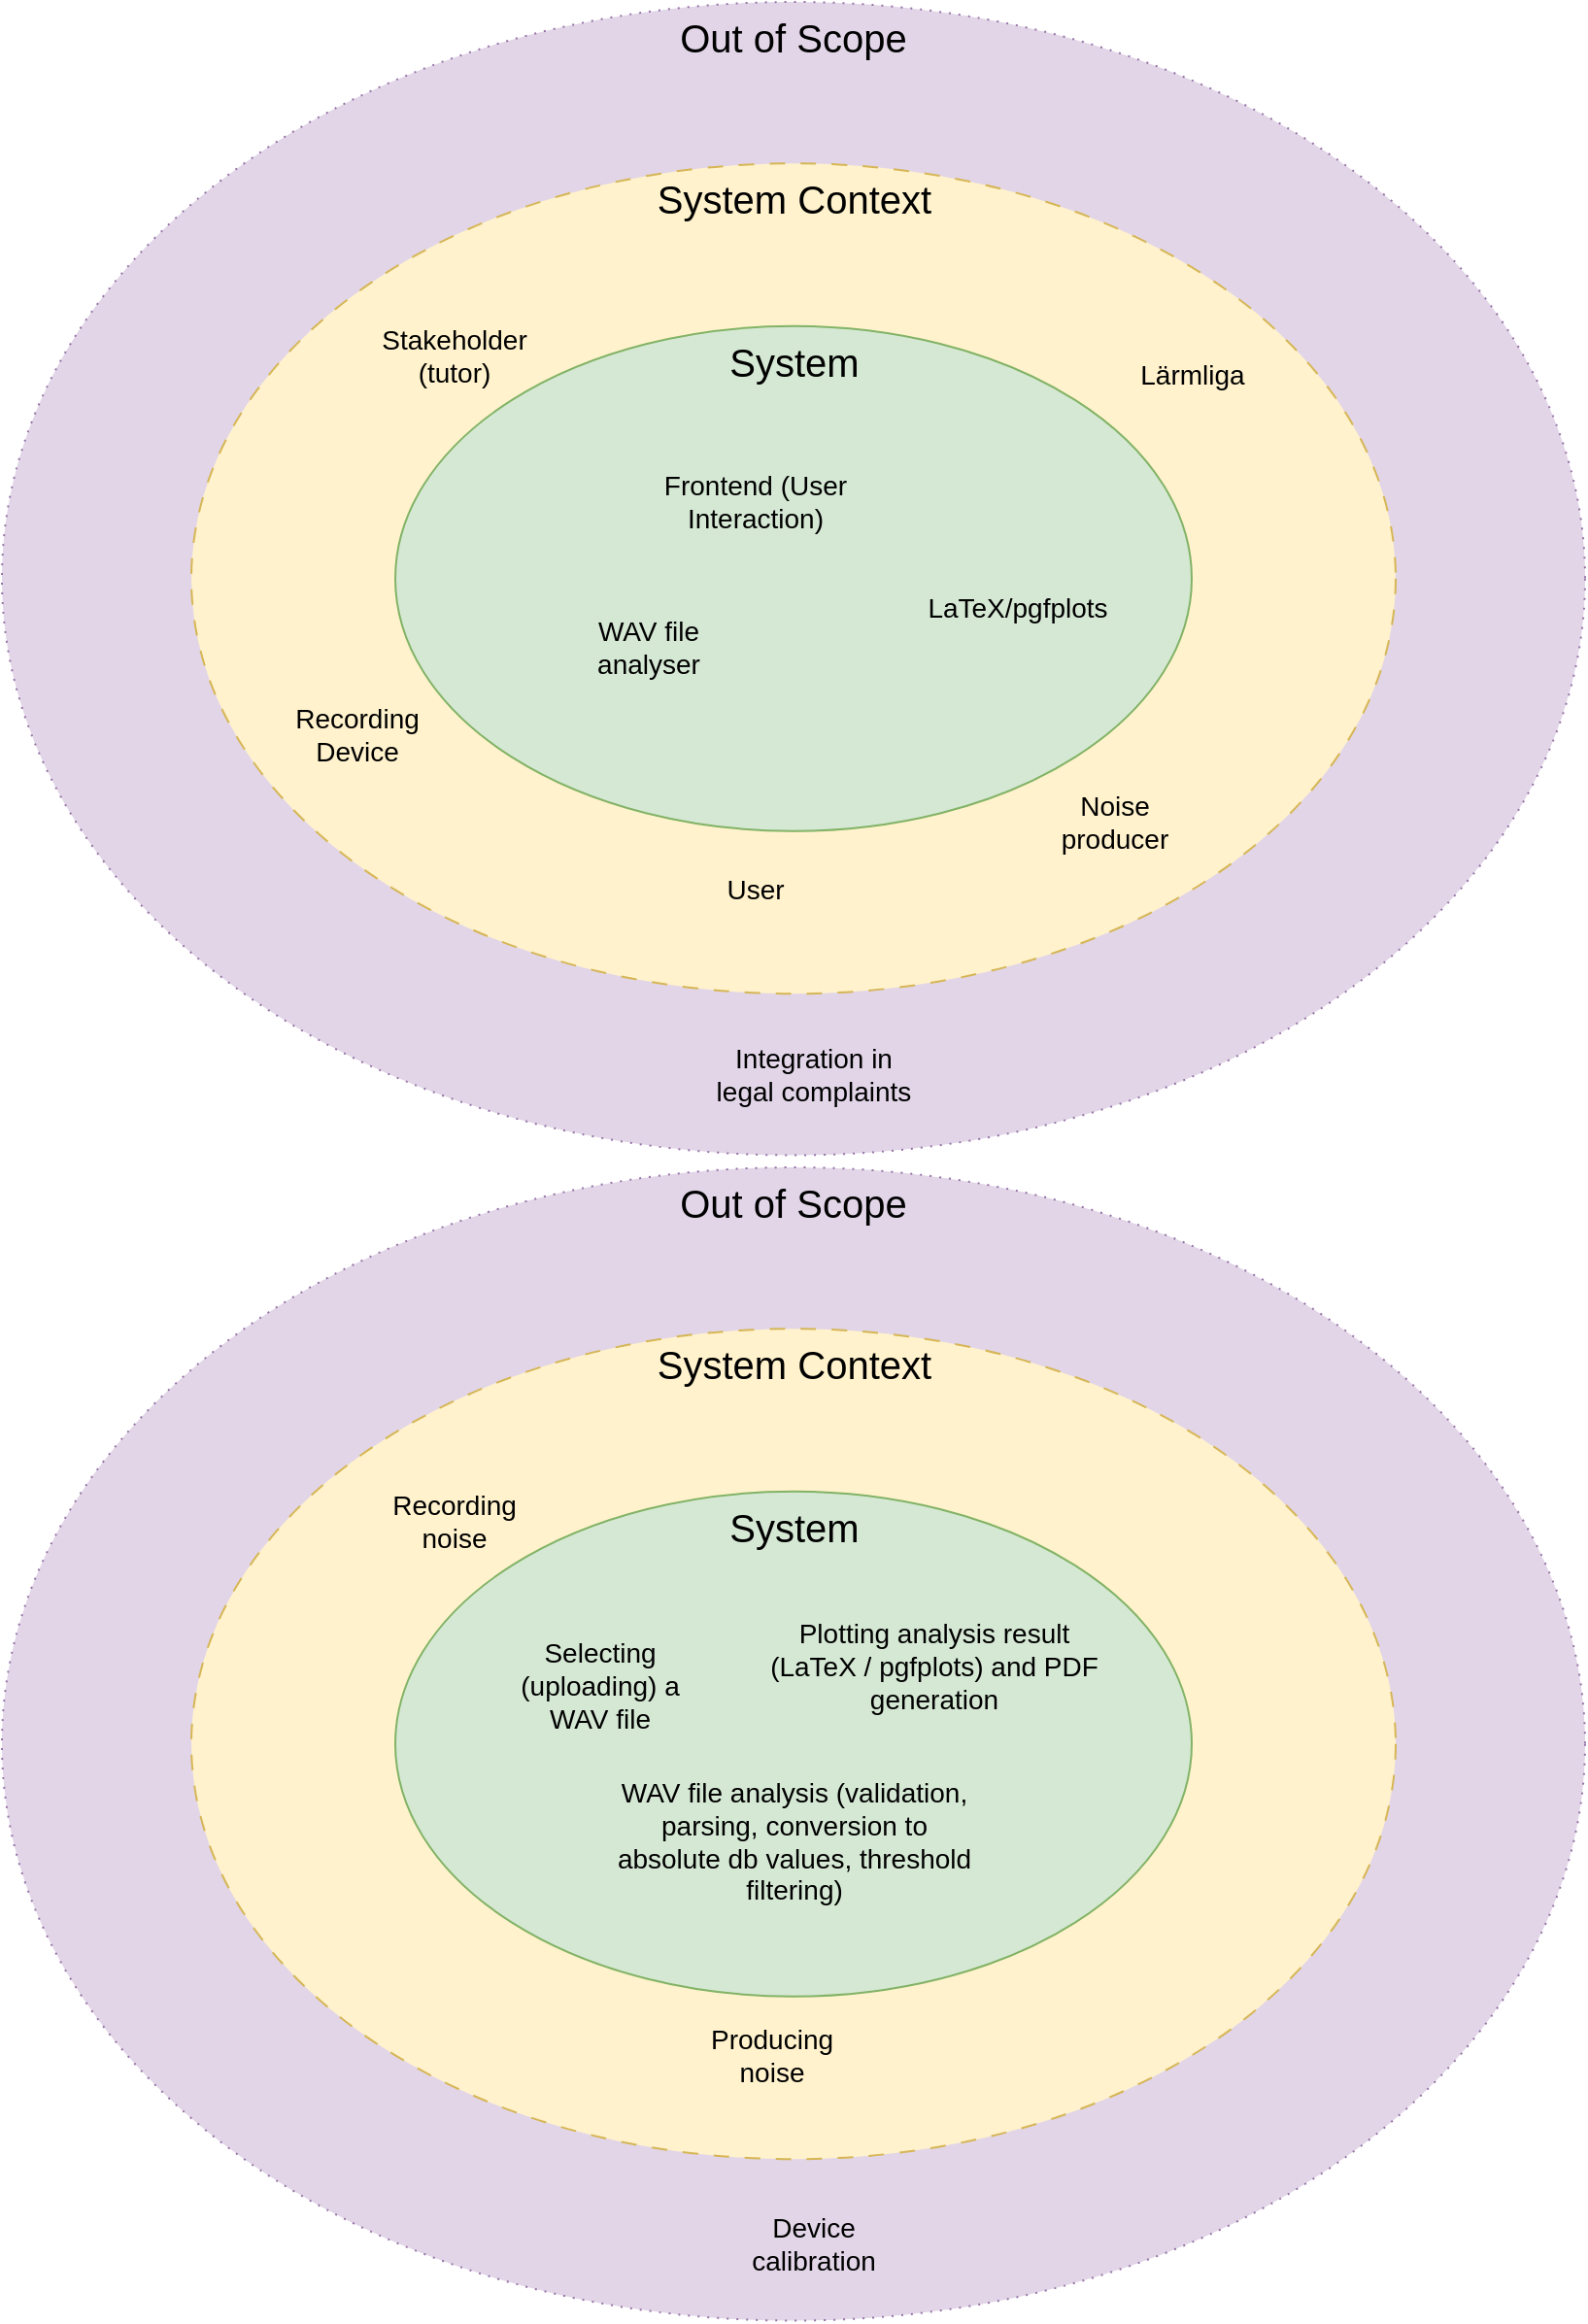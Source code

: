 <mxfile version="24.8.3">
  <diagram name="Page-1" id="AeJiXiW678Va_N95Xo20">
    <mxGraphModel dx="1514" dy="727" grid="1" gridSize="10" guides="1" tooltips="1" connect="1" arrows="1" fold="1" page="1" pageScale="1" pageWidth="827" pageHeight="1169" math="0" shadow="0">
      <root>
        <mxCell id="0" />
        <mxCell id="1" parent="0" />
        <mxCell id="dmXY7w49LvJ7ycQANwbT-3" value="Out of Scope" style="ellipse;whiteSpace=wrap;html=1;verticalAlign=top;fontSize=20;dashed=1;dashPattern=1 4;fillColor=#e1d5e7;strokeColor=#9673a6;" parent="1" vertex="1">
          <mxGeometry x="6" y="-7.105e-15" width="815" height="593.75" as="geometry" />
        </mxCell>
        <mxCell id="dmXY7w49LvJ7ycQANwbT-2" value="System Context" style="ellipse;whiteSpace=wrap;html=1;fontSize=20;verticalAlign=top;dashed=1;dashPattern=8 8;fillColor=#fff2cc;strokeColor=#d6b656;" parent="1" vertex="1">
          <mxGeometry x="103.5" y="83.12" width="620" height="427.5" as="geometry" />
        </mxCell>
        <mxCell id="dmXY7w49LvJ7ycQANwbT-1" value="&lt;font style=&quot;font-size: 20px;&quot;&gt;System&lt;br&gt;&lt;/font&gt;" style="ellipse;whiteSpace=wrap;html=1;verticalAlign=top;fillColor=#d5e8d4;strokeColor=#82b366;" parent="1" vertex="1">
          <mxGeometry x="208.5" y="166.87" width="410" height="260" as="geometry" />
        </mxCell>
        <mxCell id="dmXY7w49LvJ7ycQANwbT-4" value="Frontend (User Interaction)" style="text;html=1;align=center;verticalAlign=middle;whiteSpace=wrap;rounded=0;fontSize=14;" parent="1" vertex="1">
          <mxGeometry x="338.5" y="236.87" width="110" height="40" as="geometry" />
        </mxCell>
        <mxCell id="dmXY7w49LvJ7ycQANwbT-5" value="WAV file analyser" style="text;html=1;align=center;verticalAlign=middle;whiteSpace=wrap;rounded=0;fontSize=14;" parent="1" vertex="1">
          <mxGeometry x="308.5" y="316.87" width="60" height="30" as="geometry" />
        </mxCell>
        <mxCell id="dmXY7w49LvJ7ycQANwbT-6" value="LaTeX/pgfplots " style="text;html=1;align=center;verticalAlign=middle;whiteSpace=wrap;rounded=0;fontSize=14;" parent="1" vertex="1">
          <mxGeometry x="498.5" y="296.87" width="60" height="30" as="geometry" />
        </mxCell>
        <mxCell id="dmXY7w49LvJ7ycQANwbT-8" value="Stakeholder (tutor)" style="text;html=1;align=center;verticalAlign=middle;whiteSpace=wrap;rounded=0;fontSize=14;" parent="1" vertex="1">
          <mxGeometry x="198.5" y="166.87" width="80" height="30" as="geometry" />
        </mxCell>
        <mxCell id="dmXY7w49LvJ7ycQANwbT-9" value="User" style="text;html=1;align=center;verticalAlign=middle;whiteSpace=wrap;rounded=0;fontSize=14;" parent="1" vertex="1">
          <mxGeometry x="373.5" y="446.87" width="40" height="20" as="geometry" />
        </mxCell>
        <mxCell id="dmXY7w49LvJ7ycQANwbT-10" value="Lärmliga" style="text;html=1;align=center;verticalAlign=middle;whiteSpace=wrap;rounded=0;fontSize=14;" parent="1" vertex="1">
          <mxGeometry x="588.5" y="176.87" width="60" height="30" as="geometry" />
        </mxCell>
        <mxCell id="dmXY7w49LvJ7ycQANwbT-11" value="Integration in legal complaints" style="text;html=1;align=center;verticalAlign=middle;whiteSpace=wrap;rounded=0;fontSize=14;" parent="1" vertex="1">
          <mxGeometry x="368.5" y="536.87" width="110" height="30" as="geometry" />
        </mxCell>
        <mxCell id="o9xJ8-mMakQT4EwWSreq-2" value="Noise producer" style="text;html=1;align=center;verticalAlign=middle;whiteSpace=wrap;rounded=0;fontSize=14;" vertex="1" parent="1">
          <mxGeometry x="548.5" y="406.87" width="60" height="30" as="geometry" />
        </mxCell>
        <mxCell id="o9xJ8-mMakQT4EwWSreq-8" value="Recording Device" style="text;html=1;align=center;verticalAlign=middle;whiteSpace=wrap;rounded=0;fontSize=14;" vertex="1" parent="1">
          <mxGeometry x="148.5" y="361.87" width="80" height="30" as="geometry" />
        </mxCell>
        <mxCell id="o9xJ8-mMakQT4EwWSreq-10" value="Out of Scope" style="ellipse;whiteSpace=wrap;html=1;verticalAlign=top;fontSize=20;dashed=1;dashPattern=1 4;fillColor=#e1d5e7;strokeColor=#9673a6;" vertex="1" parent="1">
          <mxGeometry x="6" y="600" width="815" height="593.75" as="geometry" />
        </mxCell>
        <mxCell id="o9xJ8-mMakQT4EwWSreq-11" value="System Context" style="ellipse;whiteSpace=wrap;html=1;fontSize=20;verticalAlign=top;dashed=1;dashPattern=8 8;fillColor=#fff2cc;strokeColor=#d6b656;" vertex="1" parent="1">
          <mxGeometry x="103.5" y="683.12" width="620" height="427.5" as="geometry" />
        </mxCell>
        <mxCell id="o9xJ8-mMakQT4EwWSreq-12" value="&lt;font style=&quot;font-size: 20px;&quot;&gt;System&lt;br&gt;&lt;/font&gt;" style="ellipse;whiteSpace=wrap;html=1;verticalAlign=top;fillColor=#d5e8d4;strokeColor=#82b366;" vertex="1" parent="1">
          <mxGeometry x="208.5" y="766.87" width="410" height="260" as="geometry" />
        </mxCell>
        <mxCell id="o9xJ8-mMakQT4EwWSreq-13" value="Selecting (uploading) a WAV file" style="text;html=1;align=center;verticalAlign=middle;whiteSpace=wrap;rounded=0;fontSize=14;" vertex="1" parent="1">
          <mxGeometry x="258.5" y="840" width="110" height="53.13" as="geometry" />
        </mxCell>
        <mxCell id="o9xJ8-mMakQT4EwWSreq-14" value="WAV file analysis (validation, parsing, conversion to absolute db values, threshold filtering)" style="text;html=1;align=center;verticalAlign=middle;whiteSpace=wrap;rounded=0;fontSize=14;" vertex="1" parent="1">
          <mxGeometry x="318" y="910" width="191.5" height="73.13" as="geometry" />
        </mxCell>
        <mxCell id="o9xJ8-mMakQT4EwWSreq-15" value="Plotting analysis result (LaTeX / pgfplots) and PDF generation" style="text;html=1;align=center;verticalAlign=middle;whiteSpace=wrap;rounded=0;fontSize=14;" vertex="1" parent="1">
          <mxGeometry x="400" y="830" width="171.5" height="53.13" as="geometry" />
        </mxCell>
        <mxCell id="o9xJ8-mMakQT4EwWSreq-16" value="Recording noise" style="text;html=1;align=center;verticalAlign=middle;whiteSpace=wrap;rounded=0;fontSize=14;" vertex="1" parent="1">
          <mxGeometry x="198.5" y="766.87" width="80" height="30" as="geometry" />
        </mxCell>
        <mxCell id="o9xJ8-mMakQT4EwWSreq-17" value="Producing noise" style="text;html=1;align=center;verticalAlign=middle;whiteSpace=wrap;rounded=0;fontSize=14;" vertex="1" parent="1">
          <mxGeometry x="373.5" y="1046.87" width="56.5" height="20" as="geometry" />
        </mxCell>
        <mxCell id="o9xJ8-mMakQT4EwWSreq-19" value="Device calibration" style="text;html=1;align=center;verticalAlign=middle;whiteSpace=wrap;rounded=0;fontSize=14;" vertex="1" parent="1">
          <mxGeometry x="368.5" y="1139" width="110" height="30" as="geometry" />
        </mxCell>
      </root>
    </mxGraphModel>
  </diagram>
</mxfile>
